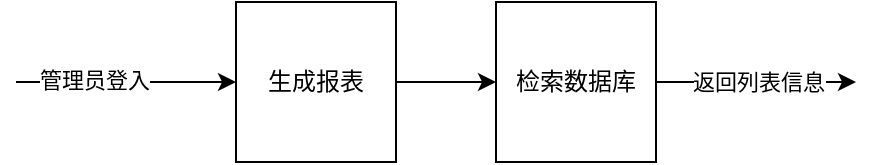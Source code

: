 <mxfile>
    <diagram id="nrmtFamjEHmkYw1vd_wl" name="第 1 页">
        <mxGraphModel dx="633" dy="447" grid="1" gridSize="10" guides="1" tooltips="1" connect="1" arrows="1" fold="1" page="1" pageScale="1" pageWidth="827" pageHeight="1169" math="0" shadow="0">
            <root>
                <mxCell id="0"/>
                <mxCell id="1" parent="0"/>
                <mxCell id="3" value="" style="endArrow=classic;html=1;" edge="1" parent="1" target="5">
                    <mxGeometry width="50" height="50" relative="1" as="geometry">
                        <mxPoint x="30" y="280" as="sourcePoint"/>
                        <mxPoint x="130" y="280" as="targetPoint"/>
                    </mxGeometry>
                </mxCell>
                <mxCell id="4" value="管理员登入" style="edgeLabel;html=1;align=center;verticalAlign=middle;resizable=0;points=[];" vertex="1" connectable="0" parent="3">
                    <mxGeometry x="-0.3" y="1" relative="1" as="geometry">
                        <mxPoint as="offset"/>
                    </mxGeometry>
                </mxCell>
                <mxCell id="6" style="edgeStyle=none;html=1;" edge="1" parent="1" source="5" target="7">
                    <mxGeometry relative="1" as="geometry">
                        <mxPoint x="280" y="280" as="targetPoint"/>
                    </mxGeometry>
                </mxCell>
                <mxCell id="5" value="生成报表" style="whiteSpace=wrap;html=1;aspect=fixed;" vertex="1" parent="1">
                    <mxGeometry x="140" y="240" width="80" height="80" as="geometry"/>
                </mxCell>
                <mxCell id="8" style="edgeStyle=none;html=1;" edge="1" parent="1" source="7">
                    <mxGeometry relative="1" as="geometry">
                        <mxPoint x="450" y="280" as="targetPoint"/>
                    </mxGeometry>
                </mxCell>
                <mxCell id="10" value="返回列表信息" style="edgeLabel;html=1;align=center;verticalAlign=middle;resizable=0;points=[];" vertex="1" connectable="0" parent="8">
                    <mxGeometry x="-0.214" y="1" relative="1" as="geometry">
                        <mxPoint x="11" y="1" as="offset"/>
                    </mxGeometry>
                </mxCell>
                <mxCell id="7" value="检索数据库" style="whiteSpace=wrap;html=1;aspect=fixed;" vertex="1" parent="1">
                    <mxGeometry x="270" y="240" width="80" height="80" as="geometry"/>
                </mxCell>
            </root>
        </mxGraphModel>
    </diagram>
</mxfile>